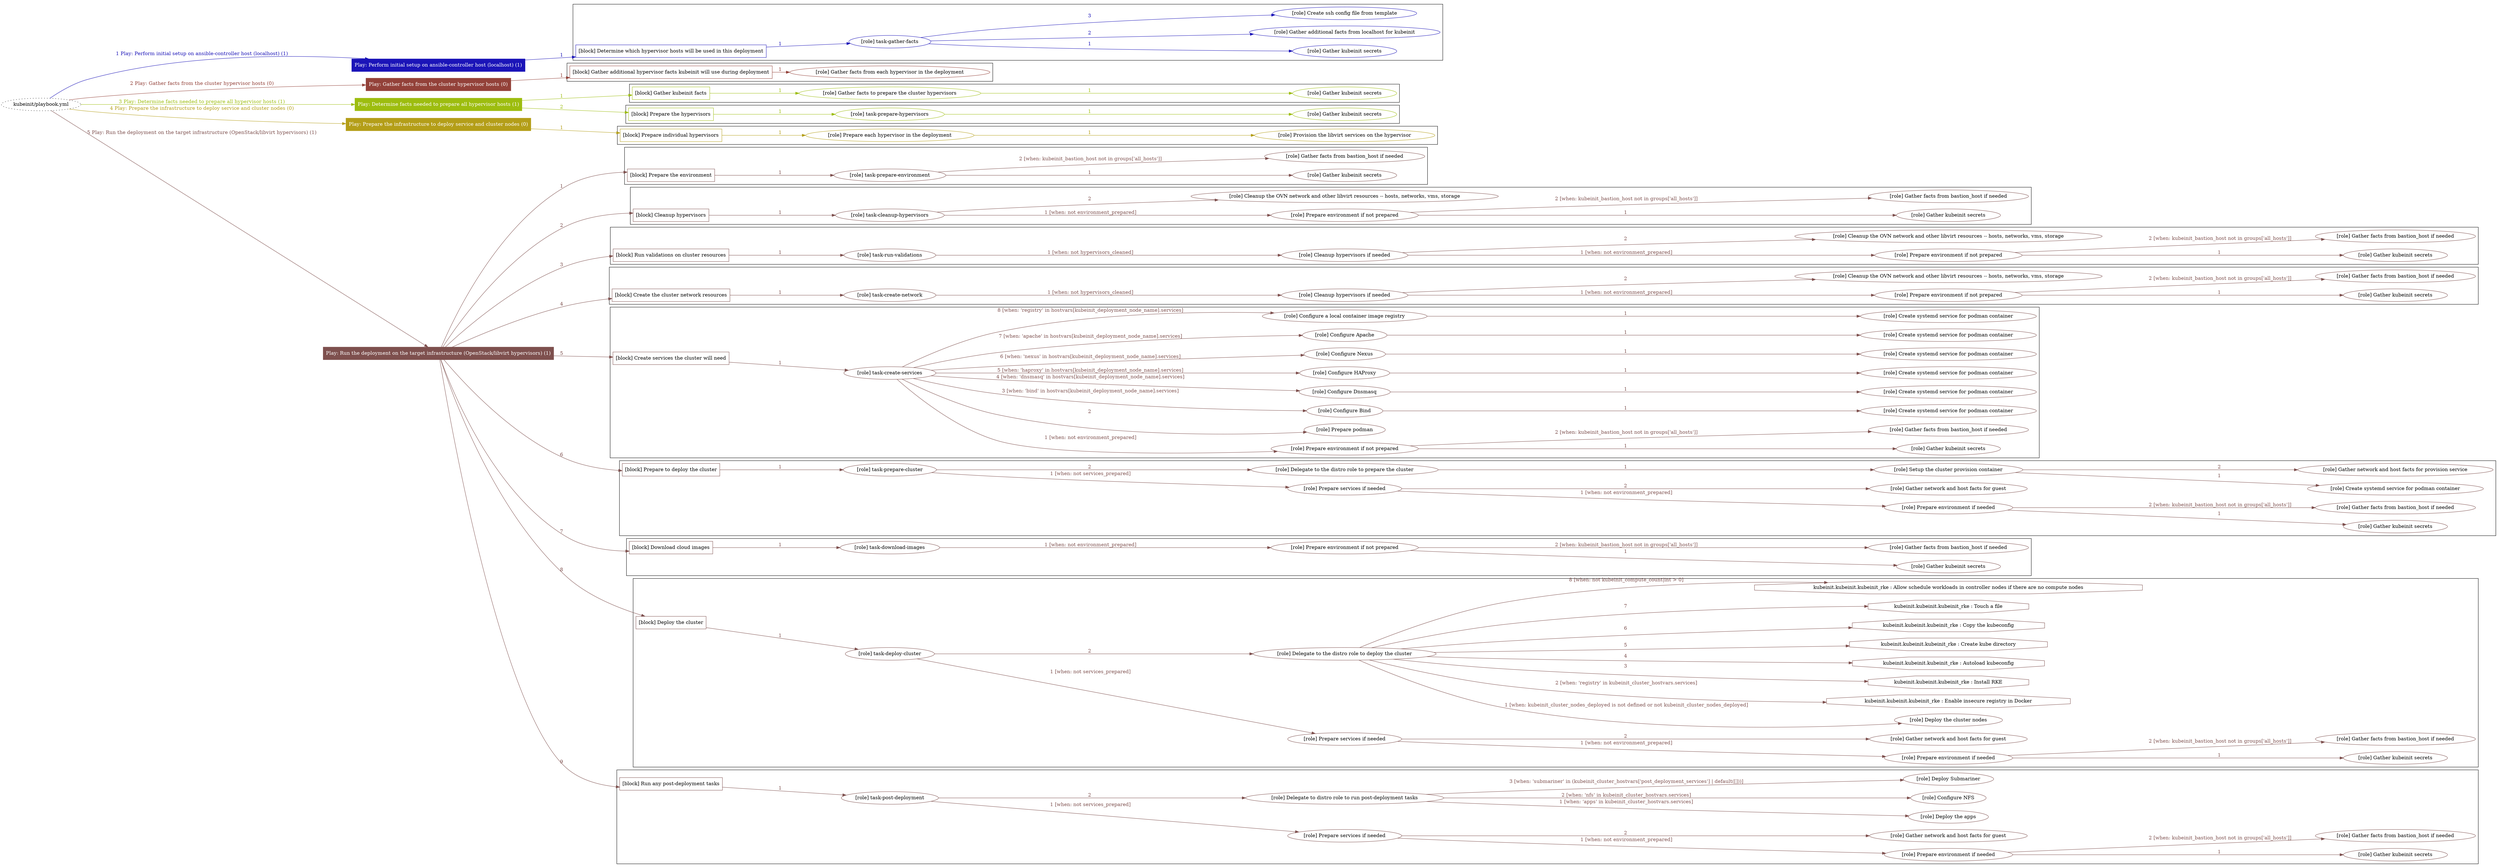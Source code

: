 digraph {
	graph [concentrate=true ordering=in rankdir=LR ratio=fill]
	edge [esep=5 sep=10]
	"kubeinit/playbook.yml" [URL="/home/runner/work/kubeinit/kubeinit/kubeinit/playbook.yml" id=playbook_372c7303 style=dotted]
	"kubeinit/playbook.yml" -> play_2b08ca93 [label="1 Play: Perform initial setup on ansible-controller host (localhost) (1)" color="#1b14b8" fontcolor="#1b14b8" id=edge_play_2b08ca93 labeltooltip="1 Play: Perform initial setup on ansible-controller host (localhost) (1)" tooltip="1 Play: Perform initial setup on ansible-controller host (localhost) (1)"]
	subgraph "Play: Perform initial setup on ansible-controller host (localhost) (1)" {
		play_2b08ca93 [label="Play: Perform initial setup on ansible-controller host (localhost) (1)" URL="/home/runner/work/kubeinit/kubeinit/kubeinit/playbook.yml" color="#1b14b8" fontcolor="#ffffff" id=play_2b08ca93 shape=box style=filled tooltip=localhost]
		play_2b08ca93 -> block_2b174b65 [label=1 color="#1b14b8" fontcolor="#1b14b8" id=edge_block_2b174b65 labeltooltip=1 tooltip=1]
		subgraph cluster_block_2b174b65 {
			block_2b174b65 [label="[block] Determine which hypervisor hosts will be used in this deployment" URL="/home/runner/work/kubeinit/kubeinit/kubeinit/playbook.yml" color="#1b14b8" id=block_2b174b65 labeltooltip="Determine which hypervisor hosts will be used in this deployment" shape=box tooltip="Determine which hypervisor hosts will be used in this deployment"]
			block_2b174b65 -> role_c84ea7fd [label="1 " color="#1b14b8" fontcolor="#1b14b8" id=edge_role_c84ea7fd labeltooltip="1 " tooltip="1 "]
			subgraph "task-gather-facts" {
				role_c84ea7fd [label="[role] task-gather-facts" URL="/home/runner/work/kubeinit/kubeinit/kubeinit/playbook.yml" color="#1b14b8" id=role_c84ea7fd tooltip="task-gather-facts"]
				role_c84ea7fd -> role_f7aaad50 [label="1 " color="#1b14b8" fontcolor="#1b14b8" id=edge_role_f7aaad50 labeltooltip="1 " tooltip="1 "]
				subgraph "Gather kubeinit secrets" {
					role_f7aaad50 [label="[role] Gather kubeinit secrets" URL="/home/runner/.ansible/collections/ansible_collections/kubeinit/kubeinit/roles/kubeinit_prepare/tasks/build_hypervisors_group.yml" color="#1b14b8" id=role_f7aaad50 tooltip="Gather kubeinit secrets"]
				}
				role_c84ea7fd -> role_355516e2 [label="2 " color="#1b14b8" fontcolor="#1b14b8" id=edge_role_355516e2 labeltooltip="2 " tooltip="2 "]
				subgraph "Gather additional facts from localhost for kubeinit" {
					role_355516e2 [label="[role] Gather additional facts from localhost for kubeinit" URL="/home/runner/.ansible/collections/ansible_collections/kubeinit/kubeinit/roles/kubeinit_prepare/tasks/build_hypervisors_group.yml" color="#1b14b8" id=role_355516e2 tooltip="Gather additional facts from localhost for kubeinit"]
				}
				role_c84ea7fd -> role_1b2937cc [label="3 " color="#1b14b8" fontcolor="#1b14b8" id=edge_role_1b2937cc labeltooltip="3 " tooltip="3 "]
				subgraph "Create ssh config file from template" {
					role_1b2937cc [label="[role] Create ssh config file from template" URL="/home/runner/.ansible/collections/ansible_collections/kubeinit/kubeinit/roles/kubeinit_prepare/tasks/build_hypervisors_group.yml" color="#1b14b8" id=role_1b2937cc tooltip="Create ssh config file from template"]
				}
			}
		}
	}
	"kubeinit/playbook.yml" -> play_6ef37afd [label="2 Play: Gather facts from the cluster hypervisor hosts (0)" color="#934139" fontcolor="#934139" id=edge_play_6ef37afd labeltooltip="2 Play: Gather facts from the cluster hypervisor hosts (0)" tooltip="2 Play: Gather facts from the cluster hypervisor hosts (0)"]
	subgraph "Play: Gather facts from the cluster hypervisor hosts (0)" {
		play_6ef37afd [label="Play: Gather facts from the cluster hypervisor hosts (0)" URL="/home/runner/work/kubeinit/kubeinit/kubeinit/playbook.yml" color="#934139" fontcolor="#ffffff" id=play_6ef37afd shape=box style=filled tooltip="Play: Gather facts from the cluster hypervisor hosts (0)"]
		play_6ef37afd -> block_b9e2e45d [label=1 color="#934139" fontcolor="#934139" id=edge_block_b9e2e45d labeltooltip=1 tooltip=1]
		subgraph cluster_block_b9e2e45d {
			block_b9e2e45d [label="[block] Gather additional hypervisor facts kubeinit will use during deployment" URL="/home/runner/work/kubeinit/kubeinit/kubeinit/playbook.yml" color="#934139" id=block_b9e2e45d labeltooltip="Gather additional hypervisor facts kubeinit will use during deployment" shape=box tooltip="Gather additional hypervisor facts kubeinit will use during deployment"]
			block_b9e2e45d -> role_de9bd5df [label="1 " color="#934139" fontcolor="#934139" id=edge_role_de9bd5df labeltooltip="1 " tooltip="1 "]
			subgraph "Gather facts from each hypervisor in the deployment" {
				role_de9bd5df [label="[role] Gather facts from each hypervisor in the deployment" URL="/home/runner/work/kubeinit/kubeinit/kubeinit/playbook.yml" color="#934139" id=role_de9bd5df tooltip="Gather facts from each hypervisor in the deployment"]
			}
		}
	}
	"kubeinit/playbook.yml" -> play_b69eca49 [label="3 Play: Determine facts needed to prepare all hypervisor hosts (1)" color="#9dbd0f" fontcolor="#9dbd0f" id=edge_play_b69eca49 labeltooltip="3 Play: Determine facts needed to prepare all hypervisor hosts (1)" tooltip="3 Play: Determine facts needed to prepare all hypervisor hosts (1)"]
	subgraph "Play: Determine facts needed to prepare all hypervisor hosts (1)" {
		play_b69eca49 [label="Play: Determine facts needed to prepare all hypervisor hosts (1)" URL="/home/runner/work/kubeinit/kubeinit/kubeinit/playbook.yml" color="#9dbd0f" fontcolor="#ffffff" id=play_b69eca49 shape=box style=filled tooltip=localhost]
		play_b69eca49 -> block_11a3d958 [label=1 color="#9dbd0f" fontcolor="#9dbd0f" id=edge_block_11a3d958 labeltooltip=1 tooltip=1]
		subgraph cluster_block_11a3d958 {
			block_11a3d958 [label="[block] Gather kubeinit facts" URL="/home/runner/work/kubeinit/kubeinit/kubeinit/playbook.yml" color="#9dbd0f" id=block_11a3d958 labeltooltip="Gather kubeinit facts" shape=box tooltip="Gather kubeinit facts"]
			block_11a3d958 -> role_1a34ec8e [label="1 " color="#9dbd0f" fontcolor="#9dbd0f" id=edge_role_1a34ec8e labeltooltip="1 " tooltip="1 "]
			subgraph "Gather facts to prepare the cluster hypervisors" {
				role_1a34ec8e [label="[role] Gather facts to prepare the cluster hypervisors" URL="/home/runner/work/kubeinit/kubeinit/kubeinit/playbook.yml" color="#9dbd0f" id=role_1a34ec8e tooltip="Gather facts to prepare the cluster hypervisors"]
				role_1a34ec8e -> role_bf22a64b [label="1 " color="#9dbd0f" fontcolor="#9dbd0f" id=edge_role_bf22a64b labeltooltip="1 " tooltip="1 "]
				subgraph "Gather kubeinit secrets" {
					role_bf22a64b [label="[role] Gather kubeinit secrets" URL="/home/runner/.ansible/collections/ansible_collections/kubeinit/kubeinit/roles/kubeinit_prepare/tasks/gather_kubeinit_facts.yml" color="#9dbd0f" id=role_bf22a64b tooltip="Gather kubeinit secrets"]
				}
			}
		}
		play_b69eca49 -> block_c008a71d [label=2 color="#9dbd0f" fontcolor="#9dbd0f" id=edge_block_c008a71d labeltooltip=2 tooltip=2]
		subgraph cluster_block_c008a71d {
			block_c008a71d [label="[block] Prepare the hypervisors" URL="/home/runner/work/kubeinit/kubeinit/kubeinit/playbook.yml" color="#9dbd0f" id=block_c008a71d labeltooltip="Prepare the hypervisors" shape=box tooltip="Prepare the hypervisors"]
			block_c008a71d -> role_00b78af0 [label="1 " color="#9dbd0f" fontcolor="#9dbd0f" id=edge_role_00b78af0 labeltooltip="1 " tooltip="1 "]
			subgraph "task-prepare-hypervisors" {
				role_00b78af0 [label="[role] task-prepare-hypervisors" URL="/home/runner/work/kubeinit/kubeinit/kubeinit/playbook.yml" color="#9dbd0f" id=role_00b78af0 tooltip="task-prepare-hypervisors"]
				role_00b78af0 -> role_189f0c91 [label="1 " color="#9dbd0f" fontcolor="#9dbd0f" id=edge_role_189f0c91 labeltooltip="1 " tooltip="1 "]
				subgraph "Gather kubeinit secrets" {
					role_189f0c91 [label="[role] Gather kubeinit secrets" URL="/home/runner/.ansible/collections/ansible_collections/kubeinit/kubeinit/roles/kubeinit_prepare/tasks/gather_kubeinit_facts.yml" color="#9dbd0f" id=role_189f0c91 tooltip="Gather kubeinit secrets"]
				}
			}
		}
	}
	"kubeinit/playbook.yml" -> play_93c150c7 [label="4 Play: Prepare the infrastructure to deploy service and cluster nodes (0)" color="#b49e18" fontcolor="#b49e18" id=edge_play_93c150c7 labeltooltip="4 Play: Prepare the infrastructure to deploy service and cluster nodes (0)" tooltip="4 Play: Prepare the infrastructure to deploy service and cluster nodes (0)"]
	subgraph "Play: Prepare the infrastructure to deploy service and cluster nodes (0)" {
		play_93c150c7 [label="Play: Prepare the infrastructure to deploy service and cluster nodes (0)" URL="/home/runner/work/kubeinit/kubeinit/kubeinit/playbook.yml" color="#b49e18" fontcolor="#ffffff" id=play_93c150c7 shape=box style=filled tooltip="Play: Prepare the infrastructure to deploy service and cluster nodes (0)"]
		play_93c150c7 -> block_051450e8 [label=1 color="#b49e18" fontcolor="#b49e18" id=edge_block_051450e8 labeltooltip=1 tooltip=1]
		subgraph cluster_block_051450e8 {
			block_051450e8 [label="[block] Prepare individual hypervisors" URL="/home/runner/work/kubeinit/kubeinit/kubeinit/playbook.yml" color="#b49e18" id=block_051450e8 labeltooltip="Prepare individual hypervisors" shape=box tooltip="Prepare individual hypervisors"]
			block_051450e8 -> role_c22b5dea [label="1 " color="#b49e18" fontcolor="#b49e18" id=edge_role_c22b5dea labeltooltip="1 " tooltip="1 "]
			subgraph "Prepare each hypervisor in the deployment" {
				role_c22b5dea [label="[role] Prepare each hypervisor in the deployment" URL="/home/runner/work/kubeinit/kubeinit/kubeinit/playbook.yml" color="#b49e18" id=role_c22b5dea tooltip="Prepare each hypervisor in the deployment"]
				role_c22b5dea -> role_ed20e645 [label="1 " color="#b49e18" fontcolor="#b49e18" id=edge_role_ed20e645 labeltooltip="1 " tooltip="1 "]
				subgraph "Provision the libvirt services on the hypervisor" {
					role_ed20e645 [label="[role] Provision the libvirt services on the hypervisor" URL="/home/runner/.ansible/collections/ansible_collections/kubeinit/kubeinit/roles/kubeinit_prepare/tasks/prepare_hypervisor.yml" color="#b49e18" id=role_ed20e645 tooltip="Provision the libvirt services on the hypervisor"]
				}
			}
		}
	}
	"kubeinit/playbook.yml" -> play_fa01edff [label="5 Play: Run the deployment on the target infrastructure (OpenStack/libvirt hypervisors) (1)" color="#7e504e" fontcolor="#7e504e" id=edge_play_fa01edff labeltooltip="5 Play: Run the deployment on the target infrastructure (OpenStack/libvirt hypervisors) (1)" tooltip="5 Play: Run the deployment on the target infrastructure (OpenStack/libvirt hypervisors) (1)"]
	subgraph "Play: Run the deployment on the target infrastructure (OpenStack/libvirt hypervisors) (1)" {
		play_fa01edff [label="Play: Run the deployment on the target infrastructure (OpenStack/libvirt hypervisors) (1)" URL="/home/runner/work/kubeinit/kubeinit/kubeinit/playbook.yml" color="#7e504e" fontcolor="#ffffff" id=play_fa01edff shape=box style=filled tooltip=localhost]
		play_fa01edff -> block_471ad605 [label=1 color="#7e504e" fontcolor="#7e504e" id=edge_block_471ad605 labeltooltip=1 tooltip=1]
		subgraph cluster_block_471ad605 {
			block_471ad605 [label="[block] Prepare the environment" URL="/home/runner/work/kubeinit/kubeinit/kubeinit/playbook.yml" color="#7e504e" id=block_471ad605 labeltooltip="Prepare the environment" shape=box tooltip="Prepare the environment"]
			block_471ad605 -> role_0d6fb45d [label="1 " color="#7e504e" fontcolor="#7e504e" id=edge_role_0d6fb45d labeltooltip="1 " tooltip="1 "]
			subgraph "task-prepare-environment" {
				role_0d6fb45d [label="[role] task-prepare-environment" URL="/home/runner/work/kubeinit/kubeinit/kubeinit/playbook.yml" color="#7e504e" id=role_0d6fb45d tooltip="task-prepare-environment"]
				role_0d6fb45d -> role_989aef2b [label="1 " color="#7e504e" fontcolor="#7e504e" id=edge_role_989aef2b labeltooltip="1 " tooltip="1 "]
				subgraph "Gather kubeinit secrets" {
					role_989aef2b [label="[role] Gather kubeinit secrets" URL="/home/runner/.ansible/collections/ansible_collections/kubeinit/kubeinit/roles/kubeinit_prepare/tasks/gather_kubeinit_facts.yml" color="#7e504e" id=role_989aef2b tooltip="Gather kubeinit secrets"]
				}
				role_0d6fb45d -> role_998b6375 [label="2 [when: kubeinit_bastion_host not in groups['all_hosts']]" color="#7e504e" fontcolor="#7e504e" id=edge_role_998b6375 labeltooltip="2 [when: kubeinit_bastion_host not in groups['all_hosts']]" tooltip="2 [when: kubeinit_bastion_host not in groups['all_hosts']]"]
				subgraph "Gather facts from bastion_host if needed" {
					role_998b6375 [label="[role] Gather facts from bastion_host if needed" URL="/home/runner/.ansible/collections/ansible_collections/kubeinit/kubeinit/roles/kubeinit_prepare/tasks/main.yml" color="#7e504e" id=role_998b6375 tooltip="Gather facts from bastion_host if needed"]
				}
			}
		}
		play_fa01edff -> block_bc26aeb7 [label=2 color="#7e504e" fontcolor="#7e504e" id=edge_block_bc26aeb7 labeltooltip=2 tooltip=2]
		subgraph cluster_block_bc26aeb7 {
			block_bc26aeb7 [label="[block] Cleanup hypervisors" URL="/home/runner/work/kubeinit/kubeinit/kubeinit/playbook.yml" color="#7e504e" id=block_bc26aeb7 labeltooltip="Cleanup hypervisors" shape=box tooltip="Cleanup hypervisors"]
			block_bc26aeb7 -> role_591b894a [label="1 " color="#7e504e" fontcolor="#7e504e" id=edge_role_591b894a labeltooltip="1 " tooltip="1 "]
			subgraph "task-cleanup-hypervisors" {
				role_591b894a [label="[role] task-cleanup-hypervisors" URL="/home/runner/work/kubeinit/kubeinit/kubeinit/playbook.yml" color="#7e504e" id=role_591b894a tooltip="task-cleanup-hypervisors"]
				role_591b894a -> role_bfaca6fb [label="1 [when: not environment_prepared]" color="#7e504e" fontcolor="#7e504e" id=edge_role_bfaca6fb labeltooltip="1 [when: not environment_prepared]" tooltip="1 [when: not environment_prepared]"]
				subgraph "Prepare environment if not prepared" {
					role_bfaca6fb [label="[role] Prepare environment if not prepared" URL="/home/runner/.ansible/collections/ansible_collections/kubeinit/kubeinit/roles/kubeinit_libvirt/tasks/cleanup_hypervisors.yml" color="#7e504e" id=role_bfaca6fb tooltip="Prepare environment if not prepared"]
					role_bfaca6fb -> role_69b1536c [label="1 " color="#7e504e" fontcolor="#7e504e" id=edge_role_69b1536c labeltooltip="1 " tooltip="1 "]
					subgraph "Gather kubeinit secrets" {
						role_69b1536c [label="[role] Gather kubeinit secrets" URL="/home/runner/.ansible/collections/ansible_collections/kubeinit/kubeinit/roles/kubeinit_prepare/tasks/gather_kubeinit_facts.yml" color="#7e504e" id=role_69b1536c tooltip="Gather kubeinit secrets"]
					}
					role_bfaca6fb -> role_99f6e3a8 [label="2 [when: kubeinit_bastion_host not in groups['all_hosts']]" color="#7e504e" fontcolor="#7e504e" id=edge_role_99f6e3a8 labeltooltip="2 [when: kubeinit_bastion_host not in groups['all_hosts']]" tooltip="2 [when: kubeinit_bastion_host not in groups['all_hosts']]"]
					subgraph "Gather facts from bastion_host if needed" {
						role_99f6e3a8 [label="[role] Gather facts from bastion_host if needed" URL="/home/runner/.ansible/collections/ansible_collections/kubeinit/kubeinit/roles/kubeinit_prepare/tasks/main.yml" color="#7e504e" id=role_99f6e3a8 tooltip="Gather facts from bastion_host if needed"]
					}
				}
				role_591b894a -> role_665122e3 [label="2 " color="#7e504e" fontcolor="#7e504e" id=edge_role_665122e3 labeltooltip="2 " tooltip="2 "]
				subgraph "Cleanup the OVN network and other libvirt resources -- hosts, networks, vms, storage" {
					role_665122e3 [label="[role] Cleanup the OVN network and other libvirt resources -- hosts, networks, vms, storage" URL="/home/runner/.ansible/collections/ansible_collections/kubeinit/kubeinit/roles/kubeinit_libvirt/tasks/cleanup_hypervisors.yml" color="#7e504e" id=role_665122e3 tooltip="Cleanup the OVN network and other libvirt resources -- hosts, networks, vms, storage"]
				}
			}
		}
		play_fa01edff -> block_9dc0c88e [label=3 color="#7e504e" fontcolor="#7e504e" id=edge_block_9dc0c88e labeltooltip=3 tooltip=3]
		subgraph cluster_block_9dc0c88e {
			block_9dc0c88e [label="[block] Run validations on cluster resources" URL="/home/runner/work/kubeinit/kubeinit/kubeinit/playbook.yml" color="#7e504e" id=block_9dc0c88e labeltooltip="Run validations on cluster resources" shape=box tooltip="Run validations on cluster resources"]
			block_9dc0c88e -> role_54e1a6a5 [label="1 " color="#7e504e" fontcolor="#7e504e" id=edge_role_54e1a6a5 labeltooltip="1 " tooltip="1 "]
			subgraph "task-run-validations" {
				role_54e1a6a5 [label="[role] task-run-validations" URL="/home/runner/work/kubeinit/kubeinit/kubeinit/playbook.yml" color="#7e504e" id=role_54e1a6a5 tooltip="task-run-validations"]
				role_54e1a6a5 -> role_8c0c80a8 [label="1 [when: not hypervisors_cleaned]" color="#7e504e" fontcolor="#7e504e" id=edge_role_8c0c80a8 labeltooltip="1 [when: not hypervisors_cleaned]" tooltip="1 [when: not hypervisors_cleaned]"]
				subgraph "Cleanup hypervisors if needed" {
					role_8c0c80a8 [label="[role] Cleanup hypervisors if needed" URL="/home/runner/.ansible/collections/ansible_collections/kubeinit/kubeinit/roles/kubeinit_validations/tasks/main.yml" color="#7e504e" id=role_8c0c80a8 tooltip="Cleanup hypervisors if needed"]
					role_8c0c80a8 -> role_85c95e80 [label="1 [when: not environment_prepared]" color="#7e504e" fontcolor="#7e504e" id=edge_role_85c95e80 labeltooltip="1 [when: not environment_prepared]" tooltip="1 [when: not environment_prepared]"]
					subgraph "Prepare environment if not prepared" {
						role_85c95e80 [label="[role] Prepare environment if not prepared" URL="/home/runner/.ansible/collections/ansible_collections/kubeinit/kubeinit/roles/kubeinit_libvirt/tasks/cleanup_hypervisors.yml" color="#7e504e" id=role_85c95e80 tooltip="Prepare environment if not prepared"]
						role_85c95e80 -> role_76be08a6 [label="1 " color="#7e504e" fontcolor="#7e504e" id=edge_role_76be08a6 labeltooltip="1 " tooltip="1 "]
						subgraph "Gather kubeinit secrets" {
							role_76be08a6 [label="[role] Gather kubeinit secrets" URL="/home/runner/.ansible/collections/ansible_collections/kubeinit/kubeinit/roles/kubeinit_prepare/tasks/gather_kubeinit_facts.yml" color="#7e504e" id=role_76be08a6 tooltip="Gather kubeinit secrets"]
						}
						role_85c95e80 -> role_7a504c2a [label="2 [when: kubeinit_bastion_host not in groups['all_hosts']]" color="#7e504e" fontcolor="#7e504e" id=edge_role_7a504c2a labeltooltip="2 [when: kubeinit_bastion_host not in groups['all_hosts']]" tooltip="2 [when: kubeinit_bastion_host not in groups['all_hosts']]"]
						subgraph "Gather facts from bastion_host if needed" {
							role_7a504c2a [label="[role] Gather facts from bastion_host if needed" URL="/home/runner/.ansible/collections/ansible_collections/kubeinit/kubeinit/roles/kubeinit_prepare/tasks/main.yml" color="#7e504e" id=role_7a504c2a tooltip="Gather facts from bastion_host if needed"]
						}
					}
					role_8c0c80a8 -> role_c930f21e [label="2 " color="#7e504e" fontcolor="#7e504e" id=edge_role_c930f21e labeltooltip="2 " tooltip="2 "]
					subgraph "Cleanup the OVN network and other libvirt resources -- hosts, networks, vms, storage" {
						role_c930f21e [label="[role] Cleanup the OVN network and other libvirt resources -- hosts, networks, vms, storage" URL="/home/runner/.ansible/collections/ansible_collections/kubeinit/kubeinit/roles/kubeinit_libvirt/tasks/cleanup_hypervisors.yml" color="#7e504e" id=role_c930f21e tooltip="Cleanup the OVN network and other libvirt resources -- hosts, networks, vms, storage"]
					}
				}
			}
		}
		play_fa01edff -> block_9791ce56 [label=4 color="#7e504e" fontcolor="#7e504e" id=edge_block_9791ce56 labeltooltip=4 tooltip=4]
		subgraph cluster_block_9791ce56 {
			block_9791ce56 [label="[block] Create the cluster network resources" URL="/home/runner/work/kubeinit/kubeinit/kubeinit/playbook.yml" color="#7e504e" id=block_9791ce56 labeltooltip="Create the cluster network resources" shape=box tooltip="Create the cluster network resources"]
			block_9791ce56 -> role_e3ac46f0 [label="1 " color="#7e504e" fontcolor="#7e504e" id=edge_role_e3ac46f0 labeltooltip="1 " tooltip="1 "]
			subgraph "task-create-network" {
				role_e3ac46f0 [label="[role] task-create-network" URL="/home/runner/work/kubeinit/kubeinit/kubeinit/playbook.yml" color="#7e504e" id=role_e3ac46f0 tooltip="task-create-network"]
				role_e3ac46f0 -> role_e5064001 [label="1 [when: not hypervisors_cleaned]" color="#7e504e" fontcolor="#7e504e" id=edge_role_e5064001 labeltooltip="1 [when: not hypervisors_cleaned]" tooltip="1 [when: not hypervisors_cleaned]"]
				subgraph "Cleanup hypervisors if needed" {
					role_e5064001 [label="[role] Cleanup hypervisors if needed" URL="/home/runner/.ansible/collections/ansible_collections/kubeinit/kubeinit/roles/kubeinit_libvirt/tasks/create_network.yml" color="#7e504e" id=role_e5064001 tooltip="Cleanup hypervisors if needed"]
					role_e5064001 -> role_c83f673e [label="1 [when: not environment_prepared]" color="#7e504e" fontcolor="#7e504e" id=edge_role_c83f673e labeltooltip="1 [when: not environment_prepared]" tooltip="1 [when: not environment_prepared]"]
					subgraph "Prepare environment if not prepared" {
						role_c83f673e [label="[role] Prepare environment if not prepared" URL="/home/runner/.ansible/collections/ansible_collections/kubeinit/kubeinit/roles/kubeinit_libvirt/tasks/cleanup_hypervisors.yml" color="#7e504e" id=role_c83f673e tooltip="Prepare environment if not prepared"]
						role_c83f673e -> role_f69dcd5e [label="1 " color="#7e504e" fontcolor="#7e504e" id=edge_role_f69dcd5e labeltooltip="1 " tooltip="1 "]
						subgraph "Gather kubeinit secrets" {
							role_f69dcd5e [label="[role] Gather kubeinit secrets" URL="/home/runner/.ansible/collections/ansible_collections/kubeinit/kubeinit/roles/kubeinit_prepare/tasks/gather_kubeinit_facts.yml" color="#7e504e" id=role_f69dcd5e tooltip="Gather kubeinit secrets"]
						}
						role_c83f673e -> role_49aaf16b [label="2 [when: kubeinit_bastion_host not in groups['all_hosts']]" color="#7e504e" fontcolor="#7e504e" id=edge_role_49aaf16b labeltooltip="2 [when: kubeinit_bastion_host not in groups['all_hosts']]" tooltip="2 [when: kubeinit_bastion_host not in groups['all_hosts']]"]
						subgraph "Gather facts from bastion_host if needed" {
							role_49aaf16b [label="[role] Gather facts from bastion_host if needed" URL="/home/runner/.ansible/collections/ansible_collections/kubeinit/kubeinit/roles/kubeinit_prepare/tasks/main.yml" color="#7e504e" id=role_49aaf16b tooltip="Gather facts from bastion_host if needed"]
						}
					}
					role_e5064001 -> role_698d29ea [label="2 " color="#7e504e" fontcolor="#7e504e" id=edge_role_698d29ea labeltooltip="2 " tooltip="2 "]
					subgraph "Cleanup the OVN network and other libvirt resources -- hosts, networks, vms, storage" {
						role_698d29ea [label="[role] Cleanup the OVN network and other libvirt resources -- hosts, networks, vms, storage" URL="/home/runner/.ansible/collections/ansible_collections/kubeinit/kubeinit/roles/kubeinit_libvirt/tasks/cleanup_hypervisors.yml" color="#7e504e" id=role_698d29ea tooltip="Cleanup the OVN network and other libvirt resources -- hosts, networks, vms, storage"]
					}
				}
			}
		}
		play_fa01edff -> block_3b65b806 [label=5 color="#7e504e" fontcolor="#7e504e" id=edge_block_3b65b806 labeltooltip=5 tooltip=5]
		subgraph cluster_block_3b65b806 {
			block_3b65b806 [label="[block] Create services the cluster will need" URL="/home/runner/work/kubeinit/kubeinit/kubeinit/playbook.yml" color="#7e504e" id=block_3b65b806 labeltooltip="Create services the cluster will need" shape=box tooltip="Create services the cluster will need"]
			block_3b65b806 -> role_c5d33f83 [label="1 " color="#7e504e" fontcolor="#7e504e" id=edge_role_c5d33f83 labeltooltip="1 " tooltip="1 "]
			subgraph "task-create-services" {
				role_c5d33f83 [label="[role] task-create-services" URL="/home/runner/work/kubeinit/kubeinit/kubeinit/playbook.yml" color="#7e504e" id=role_c5d33f83 tooltip="task-create-services"]
				role_c5d33f83 -> role_129de582 [label="1 [when: not environment_prepared]" color="#7e504e" fontcolor="#7e504e" id=edge_role_129de582 labeltooltip="1 [when: not environment_prepared]" tooltip="1 [when: not environment_prepared]"]
				subgraph "Prepare environment if not prepared" {
					role_129de582 [label="[role] Prepare environment if not prepared" URL="/home/runner/.ansible/collections/ansible_collections/kubeinit/kubeinit/roles/kubeinit_services/tasks/main.yml" color="#7e504e" id=role_129de582 tooltip="Prepare environment if not prepared"]
					role_129de582 -> role_d3a47ecc [label="1 " color="#7e504e" fontcolor="#7e504e" id=edge_role_d3a47ecc labeltooltip="1 " tooltip="1 "]
					subgraph "Gather kubeinit secrets" {
						role_d3a47ecc [label="[role] Gather kubeinit secrets" URL="/home/runner/.ansible/collections/ansible_collections/kubeinit/kubeinit/roles/kubeinit_prepare/tasks/gather_kubeinit_facts.yml" color="#7e504e" id=role_d3a47ecc tooltip="Gather kubeinit secrets"]
					}
					role_129de582 -> role_0f1b798b [label="2 [when: kubeinit_bastion_host not in groups['all_hosts']]" color="#7e504e" fontcolor="#7e504e" id=edge_role_0f1b798b labeltooltip="2 [when: kubeinit_bastion_host not in groups['all_hosts']]" tooltip="2 [when: kubeinit_bastion_host not in groups['all_hosts']]"]
					subgraph "Gather facts from bastion_host if needed" {
						role_0f1b798b [label="[role] Gather facts from bastion_host if needed" URL="/home/runner/.ansible/collections/ansible_collections/kubeinit/kubeinit/roles/kubeinit_prepare/tasks/main.yml" color="#7e504e" id=role_0f1b798b tooltip="Gather facts from bastion_host if needed"]
					}
				}
				role_c5d33f83 -> role_66fdf1db [label="2 " color="#7e504e" fontcolor="#7e504e" id=edge_role_66fdf1db labeltooltip="2 " tooltip="2 "]
				subgraph "Prepare podman" {
					role_66fdf1db [label="[role] Prepare podman" URL="/home/runner/.ansible/collections/ansible_collections/kubeinit/kubeinit/roles/kubeinit_services/tasks/00_create_service_pod.yml" color="#7e504e" id=role_66fdf1db tooltip="Prepare podman"]
				}
				role_c5d33f83 -> role_f2cece89 [label="3 [when: 'bind' in hostvars[kubeinit_deployment_node_name].services]" color="#7e504e" fontcolor="#7e504e" id=edge_role_f2cece89 labeltooltip="3 [when: 'bind' in hostvars[kubeinit_deployment_node_name].services]" tooltip="3 [when: 'bind' in hostvars[kubeinit_deployment_node_name].services]"]
				subgraph "Configure Bind" {
					role_f2cece89 [label="[role] Configure Bind" URL="/home/runner/.ansible/collections/ansible_collections/kubeinit/kubeinit/roles/kubeinit_services/tasks/start_services_containers.yml" color="#7e504e" id=role_f2cece89 tooltip="Configure Bind"]
					role_f2cece89 -> role_5403b7bb [label="1 " color="#7e504e" fontcolor="#7e504e" id=edge_role_5403b7bb labeltooltip="1 " tooltip="1 "]
					subgraph "Create systemd service for podman container" {
						role_5403b7bb [label="[role] Create systemd service for podman container" URL="/home/runner/.ansible/collections/ansible_collections/kubeinit/kubeinit/roles/kubeinit_bind/tasks/main.yml" color="#7e504e" id=role_5403b7bb tooltip="Create systemd service for podman container"]
					}
				}
				role_c5d33f83 -> role_804c8900 [label="4 [when: 'dnsmasq' in hostvars[kubeinit_deployment_node_name].services]" color="#7e504e" fontcolor="#7e504e" id=edge_role_804c8900 labeltooltip="4 [when: 'dnsmasq' in hostvars[kubeinit_deployment_node_name].services]" tooltip="4 [when: 'dnsmasq' in hostvars[kubeinit_deployment_node_name].services]"]
				subgraph "Configure Dnsmasq" {
					role_804c8900 [label="[role] Configure Dnsmasq" URL="/home/runner/.ansible/collections/ansible_collections/kubeinit/kubeinit/roles/kubeinit_services/tasks/start_services_containers.yml" color="#7e504e" id=role_804c8900 tooltip="Configure Dnsmasq"]
					role_804c8900 -> role_e5d05adf [label="1 " color="#7e504e" fontcolor="#7e504e" id=edge_role_e5d05adf labeltooltip="1 " tooltip="1 "]
					subgraph "Create systemd service for podman container" {
						role_e5d05adf [label="[role] Create systemd service for podman container" URL="/home/runner/.ansible/collections/ansible_collections/kubeinit/kubeinit/roles/kubeinit_dnsmasq/tasks/main.yml" color="#7e504e" id=role_e5d05adf tooltip="Create systemd service for podman container"]
					}
				}
				role_c5d33f83 -> role_73d10117 [label="5 [when: 'haproxy' in hostvars[kubeinit_deployment_node_name].services]" color="#7e504e" fontcolor="#7e504e" id=edge_role_73d10117 labeltooltip="5 [when: 'haproxy' in hostvars[kubeinit_deployment_node_name].services]" tooltip="5 [when: 'haproxy' in hostvars[kubeinit_deployment_node_name].services]"]
				subgraph "Configure HAProxy" {
					role_73d10117 [label="[role] Configure HAProxy" URL="/home/runner/.ansible/collections/ansible_collections/kubeinit/kubeinit/roles/kubeinit_services/tasks/start_services_containers.yml" color="#7e504e" id=role_73d10117 tooltip="Configure HAProxy"]
					role_73d10117 -> role_14843ac6 [label="1 " color="#7e504e" fontcolor="#7e504e" id=edge_role_14843ac6 labeltooltip="1 " tooltip="1 "]
					subgraph "Create systemd service for podman container" {
						role_14843ac6 [label="[role] Create systemd service for podman container" URL="/home/runner/.ansible/collections/ansible_collections/kubeinit/kubeinit/roles/kubeinit_haproxy/tasks/main.yml" color="#7e504e" id=role_14843ac6 tooltip="Create systemd service for podman container"]
					}
				}
				role_c5d33f83 -> role_c76f6d9f [label="6 [when: 'nexus' in hostvars[kubeinit_deployment_node_name].services]" color="#7e504e" fontcolor="#7e504e" id=edge_role_c76f6d9f labeltooltip="6 [when: 'nexus' in hostvars[kubeinit_deployment_node_name].services]" tooltip="6 [when: 'nexus' in hostvars[kubeinit_deployment_node_name].services]"]
				subgraph "Configure Nexus" {
					role_c76f6d9f [label="[role] Configure Nexus" URL="/home/runner/.ansible/collections/ansible_collections/kubeinit/kubeinit/roles/kubeinit_services/tasks/start_services_containers.yml" color="#7e504e" id=role_c76f6d9f tooltip="Configure Nexus"]
					role_c76f6d9f -> role_9f60c8de [label="1 " color="#7e504e" fontcolor="#7e504e" id=edge_role_9f60c8de labeltooltip="1 " tooltip="1 "]
					subgraph "Create systemd service for podman container" {
						role_9f60c8de [label="[role] Create systemd service for podman container" URL="/home/runner/.ansible/collections/ansible_collections/kubeinit/kubeinit/roles/kubeinit_nexus/tasks/main.yml" color="#7e504e" id=role_9f60c8de tooltip="Create systemd service for podman container"]
					}
				}
				role_c5d33f83 -> role_5d48c59b [label="7 [when: 'apache' in hostvars[kubeinit_deployment_node_name].services]" color="#7e504e" fontcolor="#7e504e" id=edge_role_5d48c59b labeltooltip="7 [when: 'apache' in hostvars[kubeinit_deployment_node_name].services]" tooltip="7 [when: 'apache' in hostvars[kubeinit_deployment_node_name].services]"]
				subgraph "Configure Apache" {
					role_5d48c59b [label="[role] Configure Apache" URL="/home/runner/.ansible/collections/ansible_collections/kubeinit/kubeinit/roles/kubeinit_services/tasks/start_services_containers.yml" color="#7e504e" id=role_5d48c59b tooltip="Configure Apache"]
					role_5d48c59b -> role_988947e8 [label="1 " color="#7e504e" fontcolor="#7e504e" id=edge_role_988947e8 labeltooltip="1 " tooltip="1 "]
					subgraph "Create systemd service for podman container" {
						role_988947e8 [label="[role] Create systemd service for podman container" URL="/home/runner/.ansible/collections/ansible_collections/kubeinit/kubeinit/roles/kubeinit_apache/tasks/main.yml" color="#7e504e" id=role_988947e8 tooltip="Create systemd service for podman container"]
					}
				}
				role_c5d33f83 -> role_5d485c06 [label="8 [when: 'registry' in hostvars[kubeinit_deployment_node_name].services]" color="#7e504e" fontcolor="#7e504e" id=edge_role_5d485c06 labeltooltip="8 [when: 'registry' in hostvars[kubeinit_deployment_node_name].services]" tooltip="8 [when: 'registry' in hostvars[kubeinit_deployment_node_name].services]"]
				subgraph "Configure a local container image registry" {
					role_5d485c06 [label="[role] Configure a local container image registry" URL="/home/runner/.ansible/collections/ansible_collections/kubeinit/kubeinit/roles/kubeinit_services/tasks/start_services_containers.yml" color="#7e504e" id=role_5d485c06 tooltip="Configure a local container image registry"]
					role_5d485c06 -> role_f3b813ce [label="1 " color="#7e504e" fontcolor="#7e504e" id=edge_role_f3b813ce labeltooltip="1 " tooltip="1 "]
					subgraph "Create systemd service for podman container" {
						role_f3b813ce [label="[role] Create systemd service for podman container" URL="/home/runner/.ansible/collections/ansible_collections/kubeinit/kubeinit/roles/kubeinit_registry/tasks/main.yml" color="#7e504e" id=role_f3b813ce tooltip="Create systemd service for podman container"]
					}
				}
			}
		}
		play_fa01edff -> block_9b42df41 [label=6 color="#7e504e" fontcolor="#7e504e" id=edge_block_9b42df41 labeltooltip=6 tooltip=6]
		subgraph cluster_block_9b42df41 {
			block_9b42df41 [label="[block] Prepare to deploy the cluster" URL="/home/runner/work/kubeinit/kubeinit/kubeinit/playbook.yml" color="#7e504e" id=block_9b42df41 labeltooltip="Prepare to deploy the cluster" shape=box tooltip="Prepare to deploy the cluster"]
			block_9b42df41 -> role_f50caa44 [label="1 " color="#7e504e" fontcolor="#7e504e" id=edge_role_f50caa44 labeltooltip="1 " tooltip="1 "]
			subgraph "task-prepare-cluster" {
				role_f50caa44 [label="[role] task-prepare-cluster" URL="/home/runner/work/kubeinit/kubeinit/kubeinit/playbook.yml" color="#7e504e" id=role_f50caa44 tooltip="task-prepare-cluster"]
				role_f50caa44 -> role_0ec05735 [label="1 [when: not services_prepared]" color="#7e504e" fontcolor="#7e504e" id=edge_role_0ec05735 labeltooltip="1 [when: not services_prepared]" tooltip="1 [when: not services_prepared]"]
				subgraph "Prepare services if needed" {
					role_0ec05735 [label="[role] Prepare services if needed" URL="/home/runner/.ansible/collections/ansible_collections/kubeinit/kubeinit/roles/kubeinit_prepare/tasks/prepare_cluster.yml" color="#7e504e" id=role_0ec05735 tooltip="Prepare services if needed"]
					role_0ec05735 -> role_d6037dba [label="1 [when: not environment_prepared]" color="#7e504e" fontcolor="#7e504e" id=edge_role_d6037dba labeltooltip="1 [when: not environment_prepared]" tooltip="1 [when: not environment_prepared]"]
					subgraph "Prepare environment if needed" {
						role_d6037dba [label="[role] Prepare environment if needed" URL="/home/runner/.ansible/collections/ansible_collections/kubeinit/kubeinit/roles/kubeinit_services/tasks/prepare_services.yml" color="#7e504e" id=role_d6037dba tooltip="Prepare environment if needed"]
						role_d6037dba -> role_817ed083 [label="1 " color="#7e504e" fontcolor="#7e504e" id=edge_role_817ed083 labeltooltip="1 " tooltip="1 "]
						subgraph "Gather kubeinit secrets" {
							role_817ed083 [label="[role] Gather kubeinit secrets" URL="/home/runner/.ansible/collections/ansible_collections/kubeinit/kubeinit/roles/kubeinit_prepare/tasks/gather_kubeinit_facts.yml" color="#7e504e" id=role_817ed083 tooltip="Gather kubeinit secrets"]
						}
						role_d6037dba -> role_15b5fc8f [label="2 [when: kubeinit_bastion_host not in groups['all_hosts']]" color="#7e504e" fontcolor="#7e504e" id=edge_role_15b5fc8f labeltooltip="2 [when: kubeinit_bastion_host not in groups['all_hosts']]" tooltip="2 [when: kubeinit_bastion_host not in groups['all_hosts']]"]
						subgraph "Gather facts from bastion_host if needed" {
							role_15b5fc8f [label="[role] Gather facts from bastion_host if needed" URL="/home/runner/.ansible/collections/ansible_collections/kubeinit/kubeinit/roles/kubeinit_prepare/tasks/main.yml" color="#7e504e" id=role_15b5fc8f tooltip="Gather facts from bastion_host if needed"]
						}
					}
					role_0ec05735 -> role_d51ba23c [label="2 " color="#7e504e" fontcolor="#7e504e" id=edge_role_d51ba23c labeltooltip="2 " tooltip="2 "]
					subgraph "Gather network and host facts for guest" {
						role_d51ba23c [label="[role] Gather network and host facts for guest" URL="/home/runner/.ansible/collections/ansible_collections/kubeinit/kubeinit/roles/kubeinit_services/tasks/prepare_services.yml" color="#7e504e" id=role_d51ba23c tooltip="Gather network and host facts for guest"]
					}
				}
				role_f50caa44 -> role_273df590 [label="2 " color="#7e504e" fontcolor="#7e504e" id=edge_role_273df590 labeltooltip="2 " tooltip="2 "]
				subgraph "Delegate to the distro role to prepare the cluster" {
					role_273df590 [label="[role] Delegate to the distro role to prepare the cluster" URL="/home/runner/.ansible/collections/ansible_collections/kubeinit/kubeinit/roles/kubeinit_prepare/tasks/prepare_cluster.yml" color="#7e504e" id=role_273df590 tooltip="Delegate to the distro role to prepare the cluster"]
					role_273df590 -> role_a50824c5 [label="1 " color="#7e504e" fontcolor="#7e504e" id=edge_role_a50824c5 labeltooltip="1 " tooltip="1 "]
					subgraph "Setup the cluster provision container" {
						role_a50824c5 [label="[role] Setup the cluster provision container" URL="/home/runner/.ansible/collections/ansible_collections/kubeinit/kubeinit/roles/kubeinit_rke/tasks/prepare_cluster.yml" color="#7e504e" id=role_a50824c5 tooltip="Setup the cluster provision container"]
						role_a50824c5 -> role_028dc2a4 [label="1 " color="#7e504e" fontcolor="#7e504e" id=edge_role_028dc2a4 labeltooltip="1 " tooltip="1 "]
						subgraph "Create systemd service for podman container" {
							role_028dc2a4 [label="[role] Create systemd service for podman container" URL="/home/runner/.ansible/collections/ansible_collections/kubeinit/kubeinit/roles/kubeinit_services/tasks/create_provision_container.yml" color="#7e504e" id=role_028dc2a4 tooltip="Create systemd service for podman container"]
						}
						role_a50824c5 -> role_4bacf8e7 [label="2 " color="#7e504e" fontcolor="#7e504e" id=edge_role_4bacf8e7 labeltooltip="2 " tooltip="2 "]
						subgraph "Gather network and host facts for provision service" {
							role_4bacf8e7 [label="[role] Gather network and host facts for provision service" URL="/home/runner/.ansible/collections/ansible_collections/kubeinit/kubeinit/roles/kubeinit_services/tasks/create_provision_container.yml" color="#7e504e" id=role_4bacf8e7 tooltip="Gather network and host facts for provision service"]
						}
					}
				}
			}
		}
		play_fa01edff -> block_45395b06 [label=7 color="#7e504e" fontcolor="#7e504e" id=edge_block_45395b06 labeltooltip=7 tooltip=7]
		subgraph cluster_block_45395b06 {
			block_45395b06 [label="[block] Download cloud images" URL="/home/runner/work/kubeinit/kubeinit/kubeinit/playbook.yml" color="#7e504e" id=block_45395b06 labeltooltip="Download cloud images" shape=box tooltip="Download cloud images"]
			block_45395b06 -> role_f901275d [label="1 " color="#7e504e" fontcolor="#7e504e" id=edge_role_f901275d labeltooltip="1 " tooltip="1 "]
			subgraph "task-download-images" {
				role_f901275d [label="[role] task-download-images" URL="/home/runner/work/kubeinit/kubeinit/kubeinit/playbook.yml" color="#7e504e" id=role_f901275d tooltip="task-download-images"]
				role_f901275d -> role_29a03de9 [label="1 [when: not environment_prepared]" color="#7e504e" fontcolor="#7e504e" id=edge_role_29a03de9 labeltooltip="1 [when: not environment_prepared]" tooltip="1 [when: not environment_prepared]"]
				subgraph "Prepare environment if not prepared" {
					role_29a03de9 [label="[role] Prepare environment if not prepared" URL="/home/runner/.ansible/collections/ansible_collections/kubeinit/kubeinit/roles/kubeinit_libvirt/tasks/download_cloud_images.yml" color="#7e504e" id=role_29a03de9 tooltip="Prepare environment if not prepared"]
					role_29a03de9 -> role_bcde25bb [label="1 " color="#7e504e" fontcolor="#7e504e" id=edge_role_bcde25bb labeltooltip="1 " tooltip="1 "]
					subgraph "Gather kubeinit secrets" {
						role_bcde25bb [label="[role] Gather kubeinit secrets" URL="/home/runner/.ansible/collections/ansible_collections/kubeinit/kubeinit/roles/kubeinit_prepare/tasks/gather_kubeinit_facts.yml" color="#7e504e" id=role_bcde25bb tooltip="Gather kubeinit secrets"]
					}
					role_29a03de9 -> role_15217358 [label="2 [when: kubeinit_bastion_host not in groups['all_hosts']]" color="#7e504e" fontcolor="#7e504e" id=edge_role_15217358 labeltooltip="2 [when: kubeinit_bastion_host not in groups['all_hosts']]" tooltip="2 [when: kubeinit_bastion_host not in groups['all_hosts']]"]
					subgraph "Gather facts from bastion_host if needed" {
						role_15217358 [label="[role] Gather facts from bastion_host if needed" URL="/home/runner/.ansible/collections/ansible_collections/kubeinit/kubeinit/roles/kubeinit_prepare/tasks/main.yml" color="#7e504e" id=role_15217358 tooltip="Gather facts from bastion_host if needed"]
					}
				}
			}
		}
		play_fa01edff -> block_cb03f47d [label=8 color="#7e504e" fontcolor="#7e504e" id=edge_block_cb03f47d labeltooltip=8 tooltip=8]
		subgraph cluster_block_cb03f47d {
			block_cb03f47d [label="[block] Deploy the cluster" URL="/home/runner/work/kubeinit/kubeinit/kubeinit/playbook.yml" color="#7e504e" id=block_cb03f47d labeltooltip="Deploy the cluster" shape=box tooltip="Deploy the cluster"]
			block_cb03f47d -> role_f71b95e4 [label="1 " color="#7e504e" fontcolor="#7e504e" id=edge_role_f71b95e4 labeltooltip="1 " tooltip="1 "]
			subgraph "task-deploy-cluster" {
				role_f71b95e4 [label="[role] task-deploy-cluster" URL="/home/runner/work/kubeinit/kubeinit/kubeinit/playbook.yml" color="#7e504e" id=role_f71b95e4 tooltip="task-deploy-cluster"]
				role_f71b95e4 -> role_b8cb0185 [label="1 [when: not services_prepared]" color="#7e504e" fontcolor="#7e504e" id=edge_role_b8cb0185 labeltooltip="1 [when: not services_prepared]" tooltip="1 [when: not services_prepared]"]
				subgraph "Prepare services if needed" {
					role_b8cb0185 [label="[role] Prepare services if needed" URL="/home/runner/.ansible/collections/ansible_collections/kubeinit/kubeinit/roles/kubeinit_prepare/tasks/deploy_cluster.yml" color="#7e504e" id=role_b8cb0185 tooltip="Prepare services if needed"]
					role_b8cb0185 -> role_d1646823 [label="1 [when: not environment_prepared]" color="#7e504e" fontcolor="#7e504e" id=edge_role_d1646823 labeltooltip="1 [when: not environment_prepared]" tooltip="1 [when: not environment_prepared]"]
					subgraph "Prepare environment if needed" {
						role_d1646823 [label="[role] Prepare environment if needed" URL="/home/runner/.ansible/collections/ansible_collections/kubeinit/kubeinit/roles/kubeinit_services/tasks/prepare_services.yml" color="#7e504e" id=role_d1646823 tooltip="Prepare environment if needed"]
						role_d1646823 -> role_3ff1a94c [label="1 " color="#7e504e" fontcolor="#7e504e" id=edge_role_3ff1a94c labeltooltip="1 " tooltip="1 "]
						subgraph "Gather kubeinit secrets" {
							role_3ff1a94c [label="[role] Gather kubeinit secrets" URL="/home/runner/.ansible/collections/ansible_collections/kubeinit/kubeinit/roles/kubeinit_prepare/tasks/gather_kubeinit_facts.yml" color="#7e504e" id=role_3ff1a94c tooltip="Gather kubeinit secrets"]
						}
						role_d1646823 -> role_d5e6fc58 [label="2 [when: kubeinit_bastion_host not in groups['all_hosts']]" color="#7e504e" fontcolor="#7e504e" id=edge_role_d5e6fc58 labeltooltip="2 [when: kubeinit_bastion_host not in groups['all_hosts']]" tooltip="2 [when: kubeinit_bastion_host not in groups['all_hosts']]"]
						subgraph "Gather facts from bastion_host if needed" {
							role_d5e6fc58 [label="[role] Gather facts from bastion_host if needed" URL="/home/runner/.ansible/collections/ansible_collections/kubeinit/kubeinit/roles/kubeinit_prepare/tasks/main.yml" color="#7e504e" id=role_d5e6fc58 tooltip="Gather facts from bastion_host if needed"]
						}
					}
					role_b8cb0185 -> role_8bdaf9f3 [label="2 " color="#7e504e" fontcolor="#7e504e" id=edge_role_8bdaf9f3 labeltooltip="2 " tooltip="2 "]
					subgraph "Gather network and host facts for guest" {
						role_8bdaf9f3 [label="[role] Gather network and host facts for guest" URL="/home/runner/.ansible/collections/ansible_collections/kubeinit/kubeinit/roles/kubeinit_services/tasks/prepare_services.yml" color="#7e504e" id=role_8bdaf9f3 tooltip="Gather network and host facts for guest"]
					}
				}
				role_f71b95e4 -> role_5a238116 [label="2 " color="#7e504e" fontcolor="#7e504e" id=edge_role_5a238116 labeltooltip="2 " tooltip="2 "]
				subgraph "Delegate to the distro role to deploy the cluster" {
					role_5a238116 [label="[role] Delegate to the distro role to deploy the cluster" URL="/home/runner/.ansible/collections/ansible_collections/kubeinit/kubeinit/roles/kubeinit_prepare/tasks/deploy_cluster.yml" color="#7e504e" id=role_5a238116 tooltip="Delegate to the distro role to deploy the cluster"]
					role_5a238116 -> role_fa31146a [label="1 [when: kubeinit_cluster_nodes_deployed is not defined or not kubeinit_cluster_nodes_deployed]" color="#7e504e" fontcolor="#7e504e" id=edge_role_fa31146a labeltooltip="1 [when: kubeinit_cluster_nodes_deployed is not defined or not kubeinit_cluster_nodes_deployed]" tooltip="1 [when: kubeinit_cluster_nodes_deployed is not defined or not kubeinit_cluster_nodes_deployed]"]
					subgraph "Deploy the cluster nodes" {
						role_fa31146a [label="[role] Deploy the cluster nodes" URL="/home/runner/.ansible/collections/ansible_collections/kubeinit/kubeinit/roles/kubeinit_rke/tasks/main.yml" color="#7e504e" id=role_fa31146a tooltip="Deploy the cluster nodes"]
					}
					task_8bf71a56 [label="kubeinit.kubeinit.kubeinit_rke : Enable insecure registry in Docker" URL="/home/runner/.ansible/collections/ansible_collections/kubeinit/kubeinit/roles/kubeinit_rke/tasks/main.yml" color="#7e504e" id=task_8bf71a56 shape=octagon tooltip="kubeinit.kubeinit.kubeinit_rke : Enable insecure registry in Docker"]
					role_5a238116 -> task_8bf71a56 [label="2 [when: 'registry' in kubeinit_cluster_hostvars.services]" color="#7e504e" fontcolor="#7e504e" id=edge_task_8bf71a56 labeltooltip="2 [when: 'registry' in kubeinit_cluster_hostvars.services]" tooltip="2 [when: 'registry' in kubeinit_cluster_hostvars.services]"]
					task_55747a85 [label="kubeinit.kubeinit.kubeinit_rke : Install RKE" URL="/home/runner/.ansible/collections/ansible_collections/kubeinit/kubeinit/roles/kubeinit_rke/tasks/main.yml" color="#7e504e" id=task_55747a85 shape=octagon tooltip="kubeinit.kubeinit.kubeinit_rke : Install RKE"]
					role_5a238116 -> task_55747a85 [label="3 " color="#7e504e" fontcolor="#7e504e" id=edge_task_55747a85 labeltooltip="3 " tooltip="3 "]
					task_dbe3b4ab [label="kubeinit.kubeinit.kubeinit_rke : Autoload kubeconfig" URL="/home/runner/.ansible/collections/ansible_collections/kubeinit/kubeinit/roles/kubeinit_rke/tasks/main.yml" color="#7e504e" id=task_dbe3b4ab shape=octagon tooltip="kubeinit.kubeinit.kubeinit_rke : Autoload kubeconfig"]
					role_5a238116 -> task_dbe3b4ab [label="4 " color="#7e504e" fontcolor="#7e504e" id=edge_task_dbe3b4ab labeltooltip="4 " tooltip="4 "]
					task_c7345494 [label="kubeinit.kubeinit.kubeinit_rke : Create kube directory" URL="/home/runner/.ansible/collections/ansible_collections/kubeinit/kubeinit/roles/kubeinit_rke/tasks/main.yml" color="#7e504e" id=task_c7345494 shape=octagon tooltip="kubeinit.kubeinit.kubeinit_rke : Create kube directory"]
					role_5a238116 -> task_c7345494 [label="5 " color="#7e504e" fontcolor="#7e504e" id=edge_task_c7345494 labeltooltip="5 " tooltip="5 "]
					task_e79c8237 [label="kubeinit.kubeinit.kubeinit_rke : Copy the kubeconfig" URL="/home/runner/.ansible/collections/ansible_collections/kubeinit/kubeinit/roles/kubeinit_rke/tasks/main.yml" color="#7e504e" id=task_e79c8237 shape=octagon tooltip="kubeinit.kubeinit.kubeinit_rke : Copy the kubeconfig"]
					role_5a238116 -> task_e79c8237 [label="6 " color="#7e504e" fontcolor="#7e504e" id=edge_task_e79c8237 labeltooltip="6 " tooltip="6 "]
					task_8cc8073f [label="kubeinit.kubeinit.kubeinit_rke : Touch a file" URL="/home/runner/.ansible/collections/ansible_collections/kubeinit/kubeinit/roles/kubeinit_rke/tasks/main.yml" color="#7e504e" id=task_8cc8073f shape=octagon tooltip="kubeinit.kubeinit.kubeinit_rke : Touch a file"]
					role_5a238116 -> task_8cc8073f [label="7 " color="#7e504e" fontcolor="#7e504e" id=edge_task_8cc8073f labeltooltip="7 " tooltip="7 "]
					task_c2cdce81 [label="kubeinit.kubeinit.kubeinit_rke : Allow schedule workloads in controller nodes if there are no compute nodes" URL="/home/runner/.ansible/collections/ansible_collections/kubeinit/kubeinit/roles/kubeinit_rke/tasks/main.yml" color="#7e504e" id=task_c2cdce81 shape=octagon tooltip="kubeinit.kubeinit.kubeinit_rke : Allow schedule workloads in controller nodes if there are no compute nodes"]
					role_5a238116 -> task_c2cdce81 [label="8 [when: not kubeinit_compute_count|int > 0]" color="#7e504e" fontcolor="#7e504e" id=edge_task_c2cdce81 labeltooltip="8 [when: not kubeinit_compute_count|int > 0]" tooltip="8 [when: not kubeinit_compute_count|int > 0]"]
				}
			}
		}
		play_fa01edff -> block_304febf4 [label=9 color="#7e504e" fontcolor="#7e504e" id=edge_block_304febf4 labeltooltip=9 tooltip=9]
		subgraph cluster_block_304febf4 {
			block_304febf4 [label="[block] Run any post-deployment tasks" URL="/home/runner/work/kubeinit/kubeinit/kubeinit/playbook.yml" color="#7e504e" id=block_304febf4 labeltooltip="Run any post-deployment tasks" shape=box tooltip="Run any post-deployment tasks"]
			block_304febf4 -> role_4de591d2 [label="1 " color="#7e504e" fontcolor="#7e504e" id=edge_role_4de591d2 labeltooltip="1 " tooltip="1 "]
			subgraph "task-post-deployment" {
				role_4de591d2 [label="[role] task-post-deployment" URL="/home/runner/work/kubeinit/kubeinit/kubeinit/playbook.yml" color="#7e504e" id=role_4de591d2 tooltip="task-post-deployment"]
				role_4de591d2 -> role_749e8f41 [label="1 [when: not services_prepared]" color="#7e504e" fontcolor="#7e504e" id=edge_role_749e8f41 labeltooltip="1 [when: not services_prepared]" tooltip="1 [when: not services_prepared]"]
				subgraph "Prepare services if needed" {
					role_749e8f41 [label="[role] Prepare services if needed" URL="/home/runner/.ansible/collections/ansible_collections/kubeinit/kubeinit/roles/kubeinit_prepare/tasks/post_deployment.yml" color="#7e504e" id=role_749e8f41 tooltip="Prepare services if needed"]
					role_749e8f41 -> role_8b8cbb93 [label="1 [when: not environment_prepared]" color="#7e504e" fontcolor="#7e504e" id=edge_role_8b8cbb93 labeltooltip="1 [when: not environment_prepared]" tooltip="1 [when: not environment_prepared]"]
					subgraph "Prepare environment if needed" {
						role_8b8cbb93 [label="[role] Prepare environment if needed" URL="/home/runner/.ansible/collections/ansible_collections/kubeinit/kubeinit/roles/kubeinit_services/tasks/prepare_services.yml" color="#7e504e" id=role_8b8cbb93 tooltip="Prepare environment if needed"]
						role_8b8cbb93 -> role_3b7ea98a [label="1 " color="#7e504e" fontcolor="#7e504e" id=edge_role_3b7ea98a labeltooltip="1 " tooltip="1 "]
						subgraph "Gather kubeinit secrets" {
							role_3b7ea98a [label="[role] Gather kubeinit secrets" URL="/home/runner/.ansible/collections/ansible_collections/kubeinit/kubeinit/roles/kubeinit_prepare/tasks/gather_kubeinit_facts.yml" color="#7e504e" id=role_3b7ea98a tooltip="Gather kubeinit secrets"]
						}
						role_8b8cbb93 -> role_6e639328 [label="2 [when: kubeinit_bastion_host not in groups['all_hosts']]" color="#7e504e" fontcolor="#7e504e" id=edge_role_6e639328 labeltooltip="2 [when: kubeinit_bastion_host not in groups['all_hosts']]" tooltip="2 [when: kubeinit_bastion_host not in groups['all_hosts']]"]
						subgraph "Gather facts from bastion_host if needed" {
							role_6e639328 [label="[role] Gather facts from bastion_host if needed" URL="/home/runner/.ansible/collections/ansible_collections/kubeinit/kubeinit/roles/kubeinit_prepare/tasks/main.yml" color="#7e504e" id=role_6e639328 tooltip="Gather facts from bastion_host if needed"]
						}
					}
					role_749e8f41 -> role_349f4288 [label="2 " color="#7e504e" fontcolor="#7e504e" id=edge_role_349f4288 labeltooltip="2 " tooltip="2 "]
					subgraph "Gather network and host facts for guest" {
						role_349f4288 [label="[role] Gather network and host facts for guest" URL="/home/runner/.ansible/collections/ansible_collections/kubeinit/kubeinit/roles/kubeinit_services/tasks/prepare_services.yml" color="#7e504e" id=role_349f4288 tooltip="Gather network and host facts for guest"]
					}
				}
				role_4de591d2 -> role_da475744 [label="2 " color="#7e504e" fontcolor="#7e504e" id=edge_role_da475744 labeltooltip="2 " tooltip="2 "]
				subgraph "Delegate to distro role to run post-deployment tasks" {
					role_da475744 [label="[role] Delegate to distro role to run post-deployment tasks" URL="/home/runner/.ansible/collections/ansible_collections/kubeinit/kubeinit/roles/kubeinit_prepare/tasks/post_deployment.yml" color="#7e504e" id=role_da475744 tooltip="Delegate to distro role to run post-deployment tasks"]
					role_da475744 -> role_91f8075b [label="1 [when: 'apps' in kubeinit_cluster_hostvars.services]" color="#7e504e" fontcolor="#7e504e" id=edge_role_91f8075b labeltooltip="1 [when: 'apps' in kubeinit_cluster_hostvars.services]" tooltip="1 [when: 'apps' in kubeinit_cluster_hostvars.services]"]
					subgraph "Deploy the apps" {
						role_91f8075b [label="[role] Deploy the apps" URL="/home/runner/.ansible/collections/ansible_collections/kubeinit/kubeinit/roles/kubeinit_rke/tasks/post_deployment_tasks.yml" color="#7e504e" id=role_91f8075b tooltip="Deploy the apps"]
					}
					role_da475744 -> role_ef221d8c [label="2 [when: 'nfs' in kubeinit_cluster_hostvars.services]" color="#7e504e" fontcolor="#7e504e" id=edge_role_ef221d8c labeltooltip="2 [when: 'nfs' in kubeinit_cluster_hostvars.services]" tooltip="2 [when: 'nfs' in kubeinit_cluster_hostvars.services]"]
					subgraph "Configure NFS" {
						role_ef221d8c [label="[role] Configure NFS" URL="/home/runner/.ansible/collections/ansible_collections/kubeinit/kubeinit/roles/kubeinit_rke/tasks/post_deployment_tasks.yml" color="#7e504e" id=role_ef221d8c tooltip="Configure NFS"]
					}
					role_da475744 -> role_e4f2268a [label="3 [when: 'submariner' in (kubeinit_cluster_hostvars['post_deployment_services'] | default([]))]" color="#7e504e" fontcolor="#7e504e" id=edge_role_e4f2268a labeltooltip="3 [when: 'submariner' in (kubeinit_cluster_hostvars['post_deployment_services'] | default([]))]" tooltip="3 [when: 'submariner' in (kubeinit_cluster_hostvars['post_deployment_services'] | default([]))]"]
					subgraph "Deploy Submariner" {
						role_e4f2268a [label="[role] Deploy Submariner" URL="/home/runner/.ansible/collections/ansible_collections/kubeinit/kubeinit/roles/kubeinit_rke/tasks/post_deployment_tasks.yml" color="#7e504e" id=role_e4f2268a tooltip="Deploy Submariner"]
					}
				}
			}
		}
	}
}
